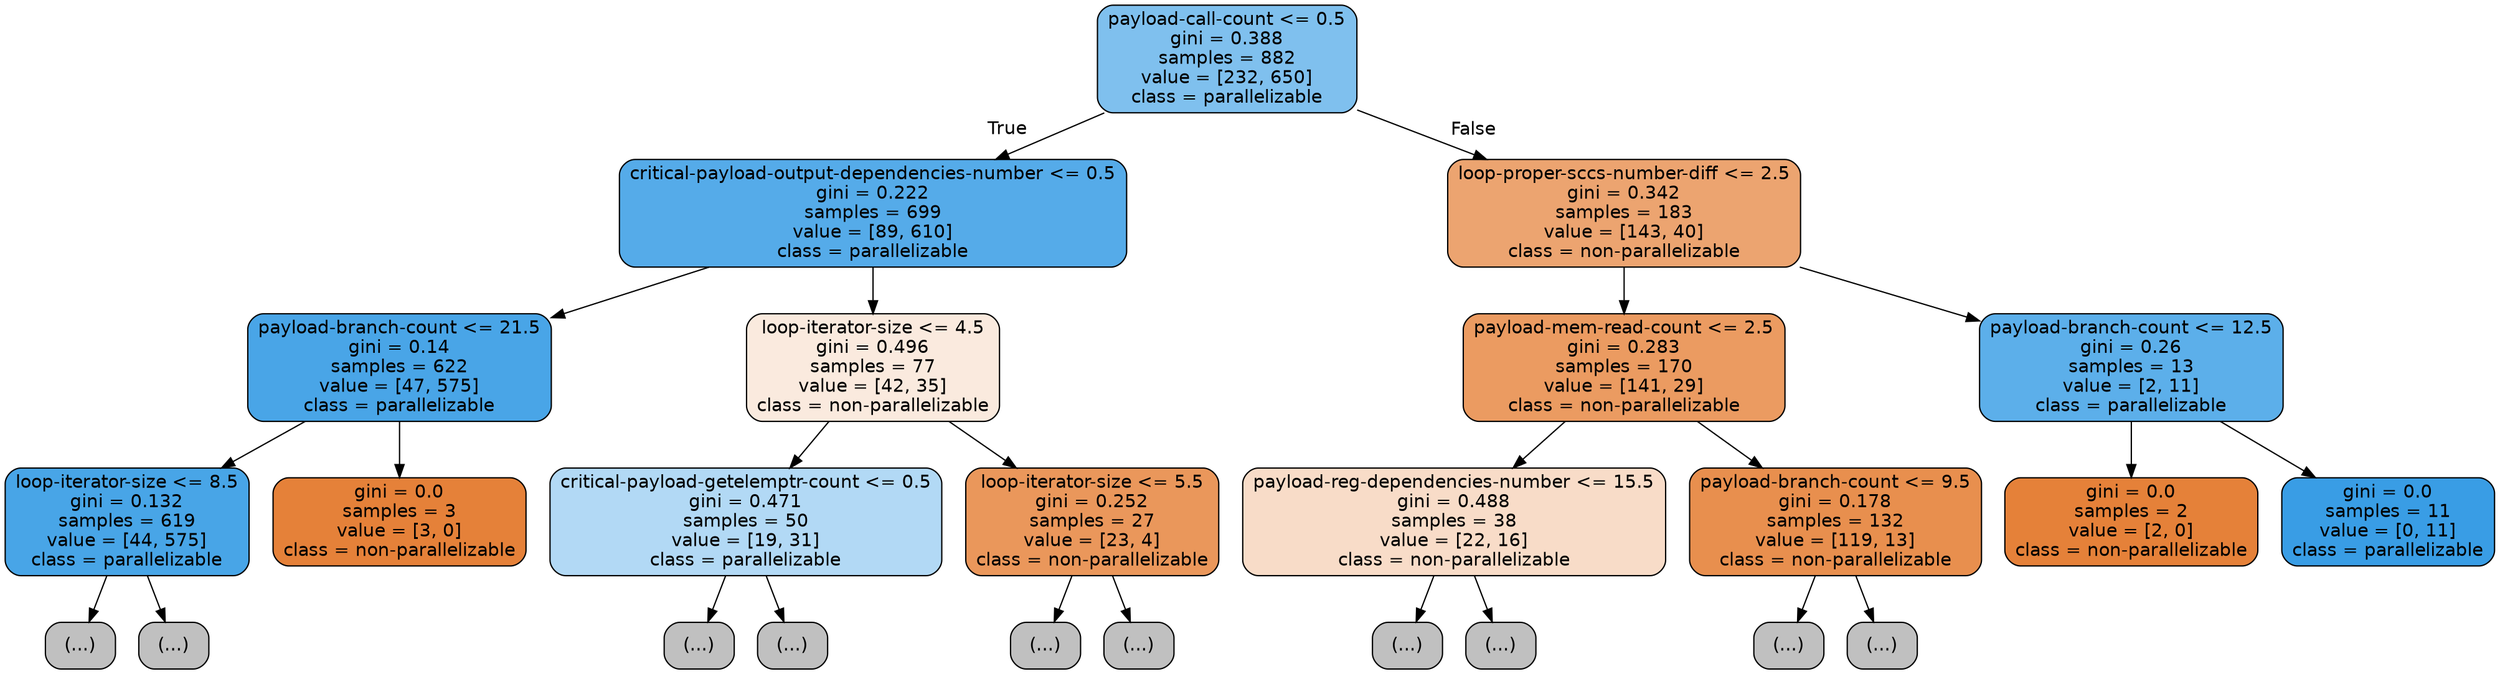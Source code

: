 digraph Tree {
node [shape=box, style="filled, rounded", color="black", fontname=helvetica] ;
edge [fontname=helvetica] ;
0 [label="payload-call-count <= 0.5\ngini = 0.388\nsamples = 882\nvalue = [232, 650]\nclass = parallelizable", fillcolor="#399de5a4"] ;
1 [label="critical-payload-output-dependencies-number <= 0.5\ngini = 0.222\nsamples = 699\nvalue = [89, 610]\nclass = parallelizable", fillcolor="#399de5da"] ;
0 -> 1 [labeldistance=2.5, labelangle=45, headlabel="True"] ;
2 [label="payload-branch-count <= 21.5\ngini = 0.14\nsamples = 622\nvalue = [47, 575]\nclass = parallelizable", fillcolor="#399de5ea"] ;
1 -> 2 ;
3 [label="loop-iterator-size <= 8.5\ngini = 0.132\nsamples = 619\nvalue = [44, 575]\nclass = parallelizable", fillcolor="#399de5eb"] ;
2 -> 3 ;
4 [label="(...)", fillcolor="#C0C0C0"] ;
3 -> 4 ;
101 [label="(...)", fillcolor="#C0C0C0"] ;
3 -> 101 ;
102 [label="gini = 0.0\nsamples = 3\nvalue = [3, 0]\nclass = non-parallelizable", fillcolor="#e58139ff"] ;
2 -> 102 ;
103 [label="loop-iterator-size <= 4.5\ngini = 0.496\nsamples = 77\nvalue = [42, 35]\nclass = non-parallelizable", fillcolor="#e581392a"] ;
1 -> 103 ;
104 [label="critical-payload-getelemptr-count <= 0.5\ngini = 0.471\nsamples = 50\nvalue = [19, 31]\nclass = parallelizable", fillcolor="#399de563"] ;
103 -> 104 ;
105 [label="(...)", fillcolor="#C0C0C0"] ;
104 -> 105 ;
118 [label="(...)", fillcolor="#C0C0C0"] ;
104 -> 118 ;
121 [label="loop-iterator-size <= 5.5\ngini = 0.252\nsamples = 27\nvalue = [23, 4]\nclass = non-parallelizable", fillcolor="#e58139d3"] ;
103 -> 121 ;
122 [label="(...)", fillcolor="#C0C0C0"] ;
121 -> 122 ;
127 [label="(...)", fillcolor="#C0C0C0"] ;
121 -> 127 ;
128 [label="loop-proper-sccs-number-diff <= 2.5\ngini = 0.342\nsamples = 183\nvalue = [143, 40]\nclass = non-parallelizable", fillcolor="#e58139b8"] ;
0 -> 128 [labeldistance=2.5, labelangle=-45, headlabel="False"] ;
129 [label="payload-mem-read-count <= 2.5\ngini = 0.283\nsamples = 170\nvalue = [141, 29]\nclass = non-parallelizable", fillcolor="#e58139cb"] ;
128 -> 129 ;
130 [label="payload-reg-dependencies-number <= 15.5\ngini = 0.488\nsamples = 38\nvalue = [22, 16]\nclass = non-parallelizable", fillcolor="#e5813946"] ;
129 -> 130 ;
131 [label="(...)", fillcolor="#C0C0C0"] ;
130 -> 131 ;
136 [label="(...)", fillcolor="#C0C0C0"] ;
130 -> 136 ;
137 [label="payload-branch-count <= 9.5\ngini = 0.178\nsamples = 132\nvalue = [119, 13]\nclass = non-parallelizable", fillcolor="#e58139e3"] ;
129 -> 137 ;
138 [label="(...)", fillcolor="#C0C0C0"] ;
137 -> 138 ;
157 [label="(...)", fillcolor="#C0C0C0"] ;
137 -> 157 ;
164 [label="payload-branch-count <= 12.5\ngini = 0.26\nsamples = 13\nvalue = [2, 11]\nclass = parallelizable", fillcolor="#399de5d1"] ;
128 -> 164 ;
165 [label="gini = 0.0\nsamples = 2\nvalue = [2, 0]\nclass = non-parallelizable", fillcolor="#e58139ff"] ;
164 -> 165 ;
166 [label="gini = 0.0\nsamples = 11\nvalue = [0, 11]\nclass = parallelizable", fillcolor="#399de5ff"] ;
164 -> 166 ;
}
